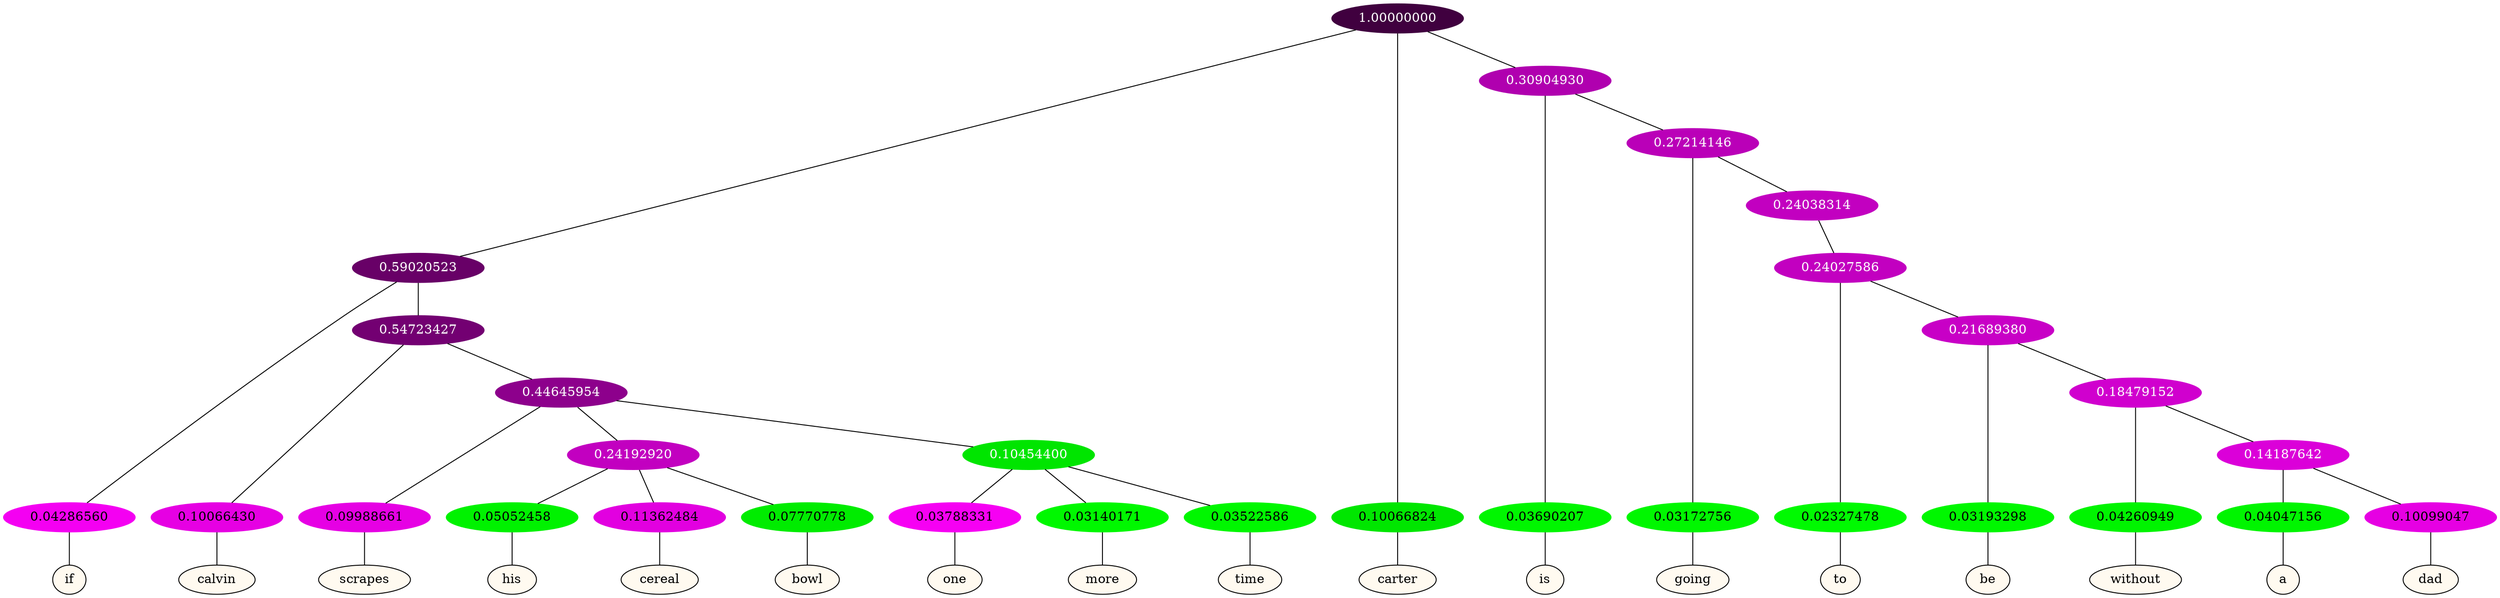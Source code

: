 graph {
	node [format=png height=0.15 nodesep=0.001 ordering=out overlap=prism overlap_scaling=0.01 ranksep=0.001 ratio=0.2 style=filled width=0.15]
	{
		rank=same
		a_w_4 [label=if color=black fillcolor=floralwhite style="filled,solid"]
		a_w_8 [label=calvin color=black fillcolor=floralwhite style="filled,solid"]
		a_w_12 [label=scrapes color=black fillcolor=floralwhite style="filled,solid"]
		a_w_16 [label=his color=black fillcolor=floralwhite style="filled,solid"]
		a_w_17 [label=cereal color=black fillcolor=floralwhite style="filled,solid"]
		a_w_18 [label=bowl color=black fillcolor=floralwhite style="filled,solid"]
		a_w_19 [label=one color=black fillcolor=floralwhite style="filled,solid"]
		a_w_20 [label=more color=black fillcolor=floralwhite style="filled,solid"]
		a_w_21 [label=time color=black fillcolor=floralwhite style="filled,solid"]
		a_w_2 [label=carter color=black fillcolor=floralwhite style="filled,solid"]
		a_w_6 [label=is color=black fillcolor=floralwhite style="filled,solid"]
		a_w_10 [label=going color=black fillcolor=floralwhite style="filled,solid"]
		a_w_22 [label=to color=black fillcolor=floralwhite style="filled,solid"]
		a_w_24 [label=be color=black fillcolor=floralwhite style="filled,solid"]
		a_w_26 [label=without color=black fillcolor=floralwhite style="filled,solid"]
		a_w_28 [label=a color=black fillcolor=floralwhite style="filled,solid"]
		a_w_29 [label=dad color=black fillcolor=floralwhite style="filled,solid"]
	}
	a_n_4 -- a_w_4
	a_n_8 -- a_w_8
	a_n_12 -- a_w_12
	a_n_16 -- a_w_16
	a_n_17 -- a_w_17
	a_n_18 -- a_w_18
	a_n_19 -- a_w_19
	a_n_20 -- a_w_20
	a_n_21 -- a_w_21
	a_n_2 -- a_w_2
	a_n_6 -- a_w_6
	a_n_10 -- a_w_10
	a_n_22 -- a_w_22
	a_n_24 -- a_w_24
	a_n_26 -- a_w_26
	a_n_28 -- a_w_28
	a_n_29 -- a_w_29
	{
		rank=same
		a_n_4 [label=0.04286560 color="0.835 1.000 0.957" fontcolor=black]
		a_n_8 [label=0.10066430 color="0.835 1.000 0.899" fontcolor=black]
		a_n_12 [label=0.09988661 color="0.835 1.000 0.900" fontcolor=black]
		a_n_16 [label=0.05052458 color="0.334 1.000 0.949" fontcolor=black]
		a_n_17 [label=0.11362484 color="0.835 1.000 0.886" fontcolor=black]
		a_n_18 [label=0.07770778 color="0.334 1.000 0.922" fontcolor=black]
		a_n_19 [label=0.03788331 color="0.835 1.000 0.962" fontcolor=black]
		a_n_20 [label=0.03140171 color="0.334 1.000 0.969" fontcolor=black]
		a_n_21 [label=0.03522586 color="0.334 1.000 0.965" fontcolor=black]
		a_n_2 [label=0.10066824 color="0.334 1.000 0.899" fontcolor=black]
		a_n_6 [label=0.03690207 color="0.334 1.000 0.963" fontcolor=black]
		a_n_10 [label=0.03172756 color="0.334 1.000 0.968" fontcolor=black]
		a_n_22 [label=0.02327478 color="0.334 1.000 0.977" fontcolor=black]
		a_n_24 [label=0.03193298 color="0.334 1.000 0.968" fontcolor=black]
		a_n_26 [label=0.04260949 color="0.334 1.000 0.957" fontcolor=black]
		a_n_28 [label=0.04047156 color="0.334 1.000 0.960" fontcolor=black]
		a_n_29 [label=0.10099047 color="0.835 1.000 0.899" fontcolor=black]
	}
	a_n_0 [label=1.00000000 color="0.835 1.000 0.250" fontcolor=grey99]
	a_n_1 [label=0.59020523 color="0.835 1.000 0.410" fontcolor=grey99]
	a_n_0 -- a_n_1
	a_n_0 -- a_n_2
	a_n_3 [label=0.30904930 color="0.835 1.000 0.691" fontcolor=grey99]
	a_n_0 -- a_n_3
	a_n_1 -- a_n_4
	a_n_5 [label=0.54723427 color="0.835 1.000 0.453" fontcolor=grey99]
	a_n_1 -- a_n_5
	a_n_3 -- a_n_6
	a_n_7 [label=0.27214146 color="0.835 1.000 0.728" fontcolor=grey99]
	a_n_3 -- a_n_7
	a_n_5 -- a_n_8
	a_n_9 [label=0.44645954 color="0.835 1.000 0.554" fontcolor=grey99]
	a_n_5 -- a_n_9
	a_n_7 -- a_n_10
	a_n_11 [label=0.24038314 color="0.835 1.000 0.760" fontcolor=grey99]
	a_n_7 -- a_n_11
	a_n_9 -- a_n_12
	a_n_13 [label=0.24192920 color="0.835 1.000 0.758" fontcolor=grey99]
	a_n_9 -- a_n_13
	a_n_14 [label=0.10454400 color="0.334 1.000 0.895" fontcolor=grey99]
	a_n_9 -- a_n_14
	a_n_15 [label=0.24027586 color="0.835 1.000 0.760" fontcolor=grey99]
	a_n_11 -- a_n_15
	a_n_13 -- a_n_16
	a_n_13 -- a_n_17
	a_n_13 -- a_n_18
	a_n_14 -- a_n_19
	a_n_14 -- a_n_20
	a_n_14 -- a_n_21
	a_n_15 -- a_n_22
	a_n_23 [label=0.21689380 color="0.835 1.000 0.783" fontcolor=grey99]
	a_n_15 -- a_n_23
	a_n_23 -- a_n_24
	a_n_25 [label=0.18479152 color="0.835 1.000 0.815" fontcolor=grey99]
	a_n_23 -- a_n_25
	a_n_25 -- a_n_26
	a_n_27 [label=0.14187642 color="0.835 1.000 0.858" fontcolor=grey99]
	a_n_25 -- a_n_27
	a_n_27 -- a_n_28
	a_n_27 -- a_n_29
}
